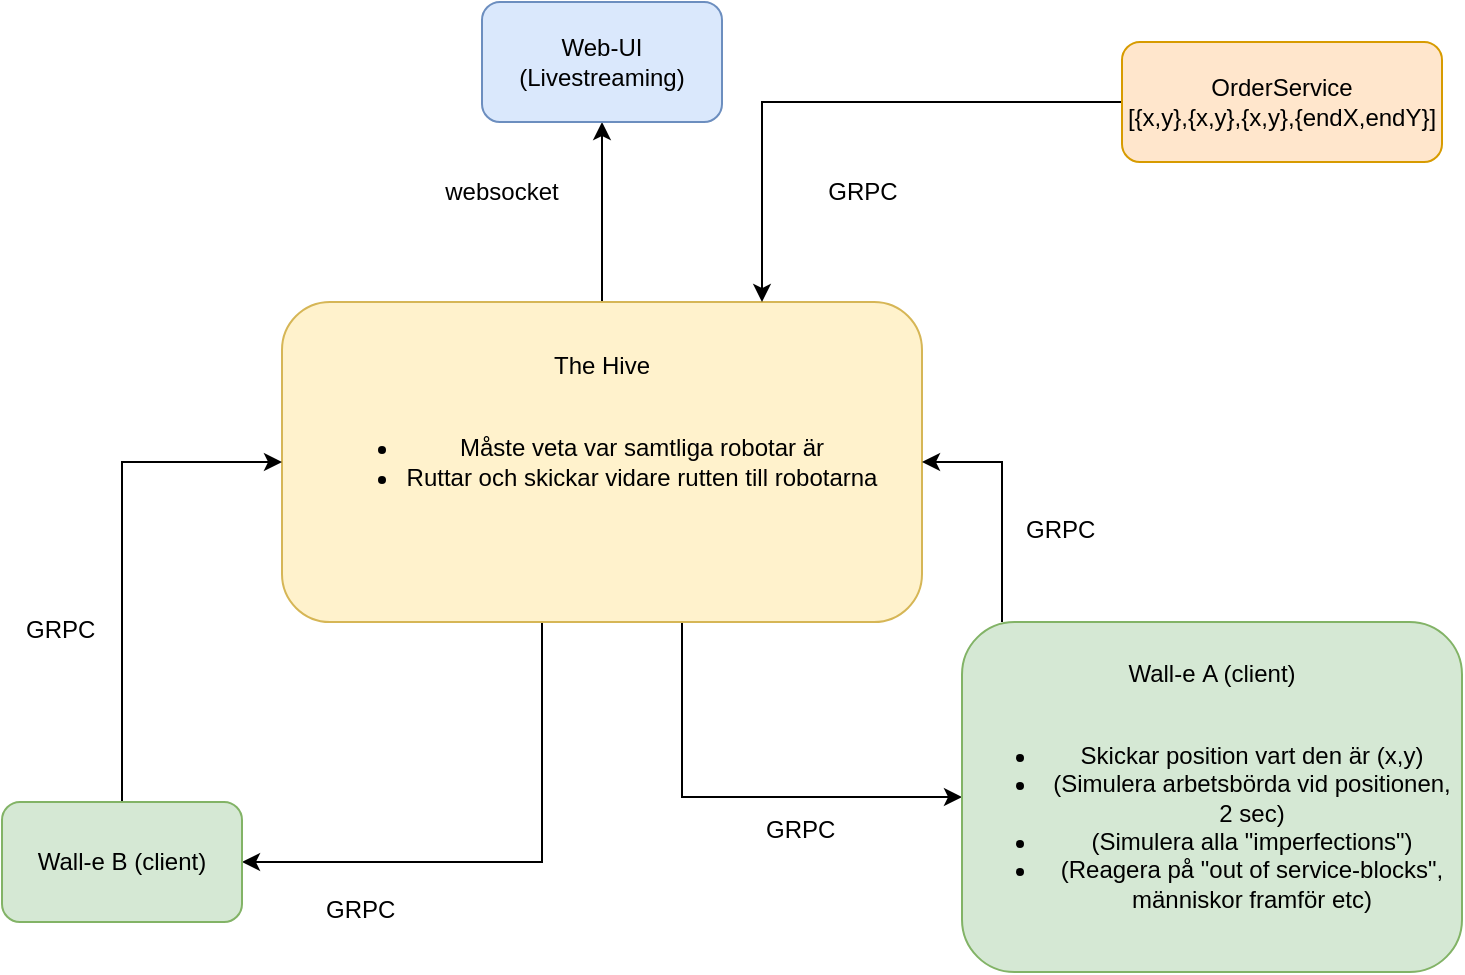 <mxfile version="17.4.6" type="device"><diagram id="AXINKq0vjydTyX79oqt2" name="Page-1"><mxGraphModel dx="1422" dy="799" grid="1" gridSize="10" guides="1" tooltips="1" connect="1" arrows="1" fold="1" page="1" pageScale="1" pageWidth="850" pageHeight="1100" math="0" shadow="0"><root><mxCell id="0"/><mxCell id="1" parent="0"/><mxCell id="JdmTv5YV_pFaiNduJpsJ-3" value="" style="edgeStyle=orthogonalEdgeStyle;rounded=0;orthogonalLoop=1;jettySize=auto;html=1;" parent="1" source="JdmTv5YV_pFaiNduJpsJ-1" target="JdmTv5YV_pFaiNduJpsJ-2" edge="1"><mxGeometry relative="1" as="geometry"><Array as="points"><mxPoint x="390" y="270"/><mxPoint x="390" y="270"/></Array></mxGeometry></mxCell><mxCell id="JdmTv5YV_pFaiNduJpsJ-6" style="edgeStyle=orthogonalEdgeStyle;rounded=0;orthogonalLoop=1;jettySize=auto;html=1;entryX=1;entryY=0.5;entryDx=0;entryDy=0;" parent="1" source="JdmTv5YV_pFaiNduJpsJ-1" target="JdmTv5YV_pFaiNduJpsJ-4" edge="1"><mxGeometry relative="1" as="geometry"><Array as="points"><mxPoint x="380" y="510"/></Array></mxGeometry></mxCell><mxCell id="JdmTv5YV_pFaiNduJpsJ-14" style="edgeStyle=orthogonalEdgeStyle;rounded=0;orthogonalLoop=1;jettySize=auto;html=1;entryX=0;entryY=0.5;entryDx=0;entryDy=0;" parent="1" source="JdmTv5YV_pFaiNduJpsJ-1" target="JdmTv5YV_pFaiNduJpsJ-7" edge="1"><mxGeometry relative="1" as="geometry"><Array as="points"><mxPoint x="450" y="478"/></Array></mxGeometry></mxCell><mxCell id="JdmTv5YV_pFaiNduJpsJ-1" value="&lt;div&gt;The Hive&lt;/div&gt;&lt;div&gt;&lt;br&gt;&lt;/div&gt;&lt;ul&gt;&lt;li&gt;Måste veta var samtliga robotar är&lt;/li&gt;&lt;li&gt;Ruttar och skickar vidare rutten till robotarna&lt;/li&gt;&lt;/ul&gt;&lt;div&gt;&lt;br&gt;&lt;/div&gt;&lt;div&gt;&lt;br&gt;&lt;/div&gt;" style="rounded=1;whiteSpace=wrap;html=1;fillColor=#fff2cc;strokeColor=#d6b656;" parent="1" vertex="1"><mxGeometry x="250" y="230" width="320" height="160" as="geometry"/></mxCell><mxCell id="JdmTv5YV_pFaiNduJpsJ-2" value="&lt;div&gt;Web-UI&lt;/div&gt;&lt;div&gt;(Livestreaming)&lt;/div&gt;" style="whiteSpace=wrap;html=1;rounded=1;fillColor=#dae8fc;strokeColor=#6c8ebf;" parent="1" vertex="1"><mxGeometry x="350" y="80" width="120" height="60" as="geometry"/></mxCell><mxCell id="JdmTv5YV_pFaiNduJpsJ-5" style="edgeStyle=orthogonalEdgeStyle;rounded=0;orthogonalLoop=1;jettySize=auto;html=1;entryX=0;entryY=0.5;entryDx=0;entryDy=0;" parent="1" source="JdmTv5YV_pFaiNduJpsJ-4" target="JdmTv5YV_pFaiNduJpsJ-1" edge="1"><mxGeometry relative="1" as="geometry"><Array as="points"><mxPoint x="170" y="310"/></Array></mxGeometry></mxCell><mxCell id="JdmTv5YV_pFaiNduJpsJ-4" value="Wall-e B (client)" style="rounded=1;whiteSpace=wrap;html=1;fillColor=#d5e8d4;strokeColor=#82b366;" parent="1" vertex="1"><mxGeometry x="110" y="480" width="120" height="60" as="geometry"/></mxCell><mxCell id="JdmTv5YV_pFaiNduJpsJ-8" style="edgeStyle=orthogonalEdgeStyle;rounded=0;orthogonalLoop=1;jettySize=auto;html=1;entryX=1;entryY=0.5;entryDx=0;entryDy=0;" parent="1" source="JdmTv5YV_pFaiNduJpsJ-7" target="JdmTv5YV_pFaiNduJpsJ-1" edge="1"><mxGeometry relative="1" as="geometry"><Array as="points"><mxPoint x="610" y="310"/></Array></mxGeometry></mxCell><mxCell id="JdmTv5YV_pFaiNduJpsJ-7" value="Wall-e&amp;nbsp;&lt;span&gt;A (client)&lt;/span&gt;&lt;br&gt;&lt;div&gt;&lt;br&gt;&lt;/div&gt;&lt;div&gt;&lt;ul&gt;&lt;li&gt;Skickar position vart den är (x,y)&lt;/li&gt;&lt;li&gt;(Simulera arbetsbörda vid positionen, 2 sec)&lt;/li&gt;&lt;li&gt;(Simulera alla &quot;imperfections&quot;)&lt;/li&gt;&lt;li&gt;(Reagera på &quot;out of service-blocks&quot;, människor framför etc)&lt;br&gt;&lt;/li&gt;&lt;/ul&gt;&lt;/div&gt;" style="rounded=1;whiteSpace=wrap;html=1;fillColor=#d5e8d4;strokeColor=#82b366;" parent="1" vertex="1"><mxGeometry x="590" y="390" width="250" height="175" as="geometry"/></mxCell><mxCell id="JdmTv5YV_pFaiNduJpsJ-12" style="edgeStyle=orthogonalEdgeStyle;rounded=0;orthogonalLoop=1;jettySize=auto;html=1;entryX=0.75;entryY=0;entryDx=0;entryDy=0;" parent="1" source="JdmTv5YV_pFaiNduJpsJ-11" target="JdmTv5YV_pFaiNduJpsJ-1" edge="1"><mxGeometry relative="1" as="geometry"/></mxCell><mxCell id="JdmTv5YV_pFaiNduJpsJ-11" value="&lt;div&gt;OrderService&lt;/div&gt;&lt;div&gt;[{x,y},{x,y},{x,y},{endX,endY}]&lt;br&gt;&lt;/div&gt;" style="rounded=1;whiteSpace=wrap;html=1;fillColor=#ffe6cc;strokeColor=#d79b00;" parent="1" vertex="1"><mxGeometry x="670" y="100" width="160" height="60" as="geometry"/></mxCell><mxCell id="JdmTv5YV_pFaiNduJpsJ-15" value="websocket" style="text;html=1;strokeColor=none;fillColor=none;align=center;verticalAlign=middle;whiteSpace=wrap;rounded=0;" parent="1" vertex="1"><mxGeometry x="330" y="160" width="60" height="30" as="geometry"/></mxCell><mxCell id="JdmTv5YV_pFaiNduJpsJ-18" value="GRPC" style="text;whiteSpace=wrap;html=1;" parent="1" vertex="1"><mxGeometry x="120" y="380" width="120" height="30" as="geometry"/></mxCell><mxCell id="JdmTv5YV_pFaiNduJpsJ-19" value="GRPC" style="text;whiteSpace=wrap;html=1;" parent="1" vertex="1"><mxGeometry x="270" y="520" width="120" height="30" as="geometry"/></mxCell><mxCell id="JdmTv5YV_pFaiNduJpsJ-20" value="GRPC" style="text;html=1;align=center;verticalAlign=middle;resizable=0;points=[];autosize=1;strokeColor=none;fillColor=none;" parent="1" vertex="1"><mxGeometry x="515" y="165" width="50" height="20" as="geometry"/></mxCell><mxCell id="lbVc0acSm1YJgufIQmTK-1" value="GRPC" style="text;whiteSpace=wrap;html=1;" parent="1" vertex="1"><mxGeometry x="490" y="480" width="120" height="30" as="geometry"/></mxCell><mxCell id="lbVc0acSm1YJgufIQmTK-2" value="GRPC" style="text;whiteSpace=wrap;html=1;" parent="1" vertex="1"><mxGeometry x="620" y="330" width="120" height="30" as="geometry"/></mxCell></root></mxGraphModel></diagram></mxfile>